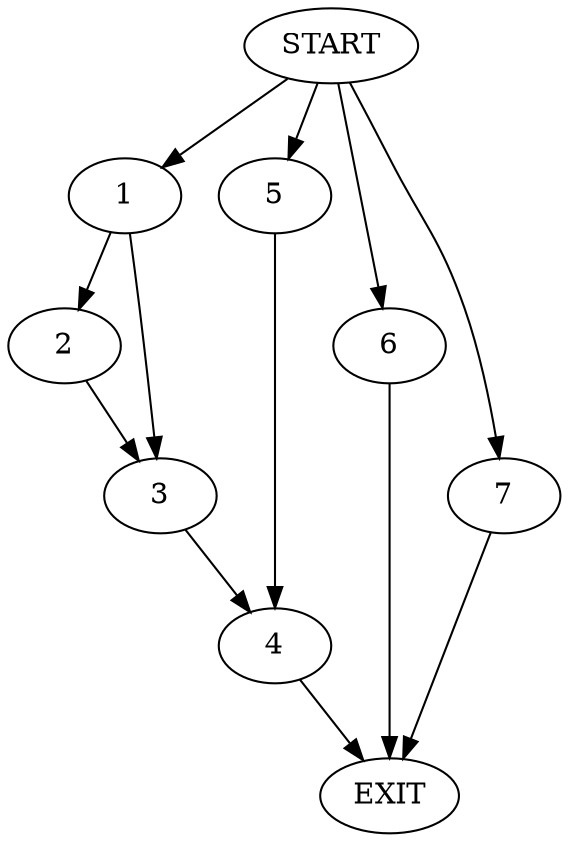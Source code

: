 digraph {
0 [label="START"]
8 [label="EXIT"]
0 -> 1
1 -> 2
1 -> 3
3 -> 4
2 -> 3
4 -> 8
0 -> 5
5 -> 4
0 -> 6
6 -> 8
0 -> 7
7 -> 8
}
